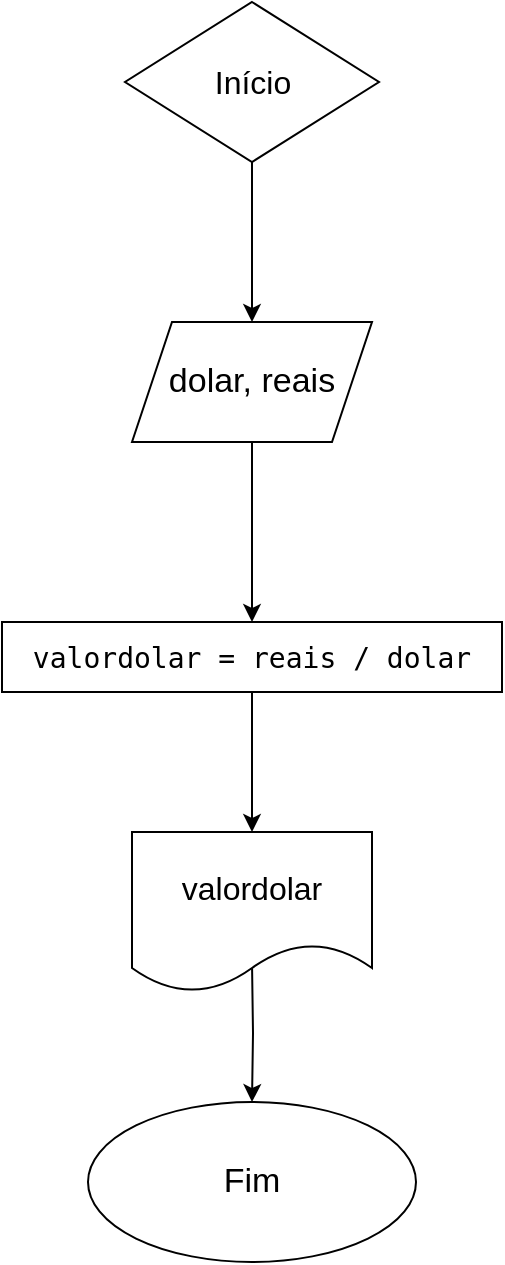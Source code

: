 <mxfile version="26.1.3">
  <diagram name="Página-1" id="lKMc8lMIKaLB3zxhXYHe">
    <mxGraphModel dx="954" dy="638" grid="1" gridSize="10" guides="1" tooltips="1" connect="1" arrows="1" fold="1" page="1" pageScale="1" pageWidth="827" pageHeight="1169" math="0" shadow="0">
      <root>
        <mxCell id="0" />
        <mxCell id="1" parent="0" />
        <mxCell id="aRab3Xviz1Wsm9WuLL6K-3" value="" style="edgeStyle=orthogonalEdgeStyle;rounded=0;orthogonalLoop=1;jettySize=auto;html=1;entryX=0.5;entryY=0;entryDx=0;entryDy=0;" edge="1" parent="1" source="aRab3Xviz1Wsm9WuLL6K-1" target="aRab3Xviz1Wsm9WuLL6K-4">
          <mxGeometry relative="1" as="geometry">
            <mxPoint x="414" y="300" as="targetPoint" />
          </mxGeometry>
        </mxCell>
        <mxCell id="aRab3Xviz1Wsm9WuLL6K-1" value="&lt;font style=&quot;font-size: 16px;&quot;&gt;Início&lt;/font&gt;" style="rhombus;whiteSpace=wrap;html=1;" vertex="1" parent="1">
          <mxGeometry x="350.5" y="170" width="127" height="80" as="geometry" />
        </mxCell>
        <mxCell id="aRab3Xviz1Wsm9WuLL6K-7" value="" style="edgeStyle=orthogonalEdgeStyle;rounded=0;orthogonalLoop=1;jettySize=auto;html=1;" edge="1" parent="1" source="aRab3Xviz1Wsm9WuLL6K-4" target="aRab3Xviz1Wsm9WuLL6K-6">
          <mxGeometry relative="1" as="geometry" />
        </mxCell>
        <mxCell id="aRab3Xviz1Wsm9WuLL6K-4" value="&lt;span style=&quot;font-size: 17px;&quot;&gt;dolar, reais&lt;/span&gt;" style="shape=parallelogram;perimeter=parallelogramPerimeter;whiteSpace=wrap;html=1;fixedSize=1;" vertex="1" parent="1">
          <mxGeometry x="354" y="330" width="120" height="60" as="geometry" />
        </mxCell>
        <mxCell id="aRab3Xviz1Wsm9WuLL6K-9" style="edgeStyle=orthogonalEdgeStyle;rounded=0;orthogonalLoop=1;jettySize=auto;html=1;exitX=0.5;exitY=1;exitDx=0;exitDy=0;entryX=0.5;entryY=0;entryDx=0;entryDy=0;" edge="1" parent="1" source="aRab3Xviz1Wsm9WuLL6K-6" target="aRab3Xviz1Wsm9WuLL6K-8">
          <mxGeometry relative="1" as="geometry" />
        </mxCell>
        <mxCell id="aRab3Xviz1Wsm9WuLL6K-6" value="&lt;div style=&quot;font-family: monospace, Consolas, &amp;quot;Courier New&amp;quot;, monospace; font-size: 14px; line-height: 19px; white-space: pre;&quot;&gt;&lt;font style=&quot;color: rgb(0, 0, 0);&quot;&gt;valordolar = reais / dolar&lt;/font&gt;&lt;/div&gt;" style="whiteSpace=wrap;html=1;" vertex="1" parent="1">
          <mxGeometry x="289" y="480" width="250" height="35" as="geometry" />
        </mxCell>
        <mxCell id="aRab3Xviz1Wsm9WuLL6K-11" value="" style="edgeStyle=orthogonalEdgeStyle;rounded=0;orthogonalLoop=1;jettySize=auto;html=1;" edge="1" parent="1" target="aRab3Xviz1Wsm9WuLL6K-10">
          <mxGeometry relative="1" as="geometry">
            <mxPoint x="414" y="650" as="sourcePoint" />
          </mxGeometry>
        </mxCell>
        <mxCell id="aRab3Xviz1Wsm9WuLL6K-8" value="&lt;font style=&quot;font-size: 16px;&quot;&gt;valordolar&lt;/font&gt;" style="shape=document;whiteSpace=wrap;html=1;boundedLbl=1;" vertex="1" parent="1">
          <mxGeometry x="354" y="585" width="120" height="80" as="geometry" />
        </mxCell>
        <mxCell id="aRab3Xviz1Wsm9WuLL6K-10" value="&lt;font style=&quot;font-size: 17px;&quot;&gt;Fim&lt;/font&gt;" style="ellipse;whiteSpace=wrap;html=1;" vertex="1" parent="1">
          <mxGeometry x="332" y="720" width="164" height="80" as="geometry" />
        </mxCell>
      </root>
    </mxGraphModel>
  </diagram>
</mxfile>

